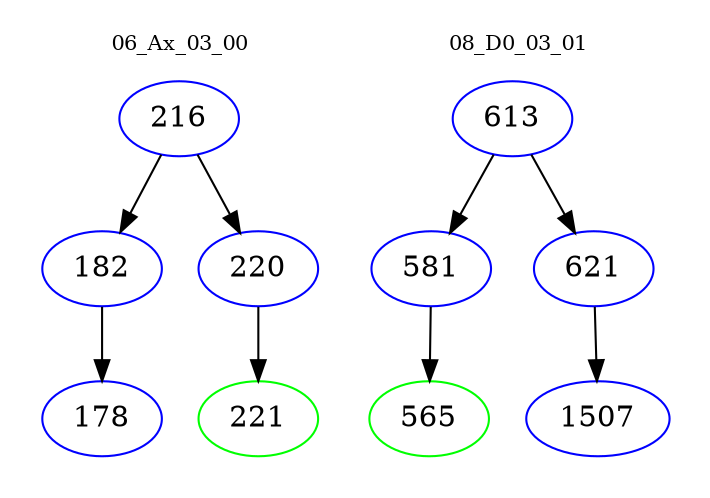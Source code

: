 digraph{
subgraph cluster_0 {
color = white
label = "06_Ax_03_00";
fontsize=10;
T0_216 [label="216", color="blue"]
T0_216 -> T0_182 [color="black"]
T0_182 [label="182", color="blue"]
T0_182 -> T0_178 [color="black"]
T0_178 [label="178", color="blue"]
T0_216 -> T0_220 [color="black"]
T0_220 [label="220", color="blue"]
T0_220 -> T0_221 [color="black"]
T0_221 [label="221", color="green"]
}
subgraph cluster_1 {
color = white
label = "08_D0_03_01";
fontsize=10;
T1_613 [label="613", color="blue"]
T1_613 -> T1_581 [color="black"]
T1_581 [label="581", color="blue"]
T1_581 -> T1_565 [color="black"]
T1_565 [label="565", color="green"]
T1_613 -> T1_621 [color="black"]
T1_621 [label="621", color="blue"]
T1_621 -> T1_1507 [color="black"]
T1_1507 [label="1507", color="blue"]
}
}
